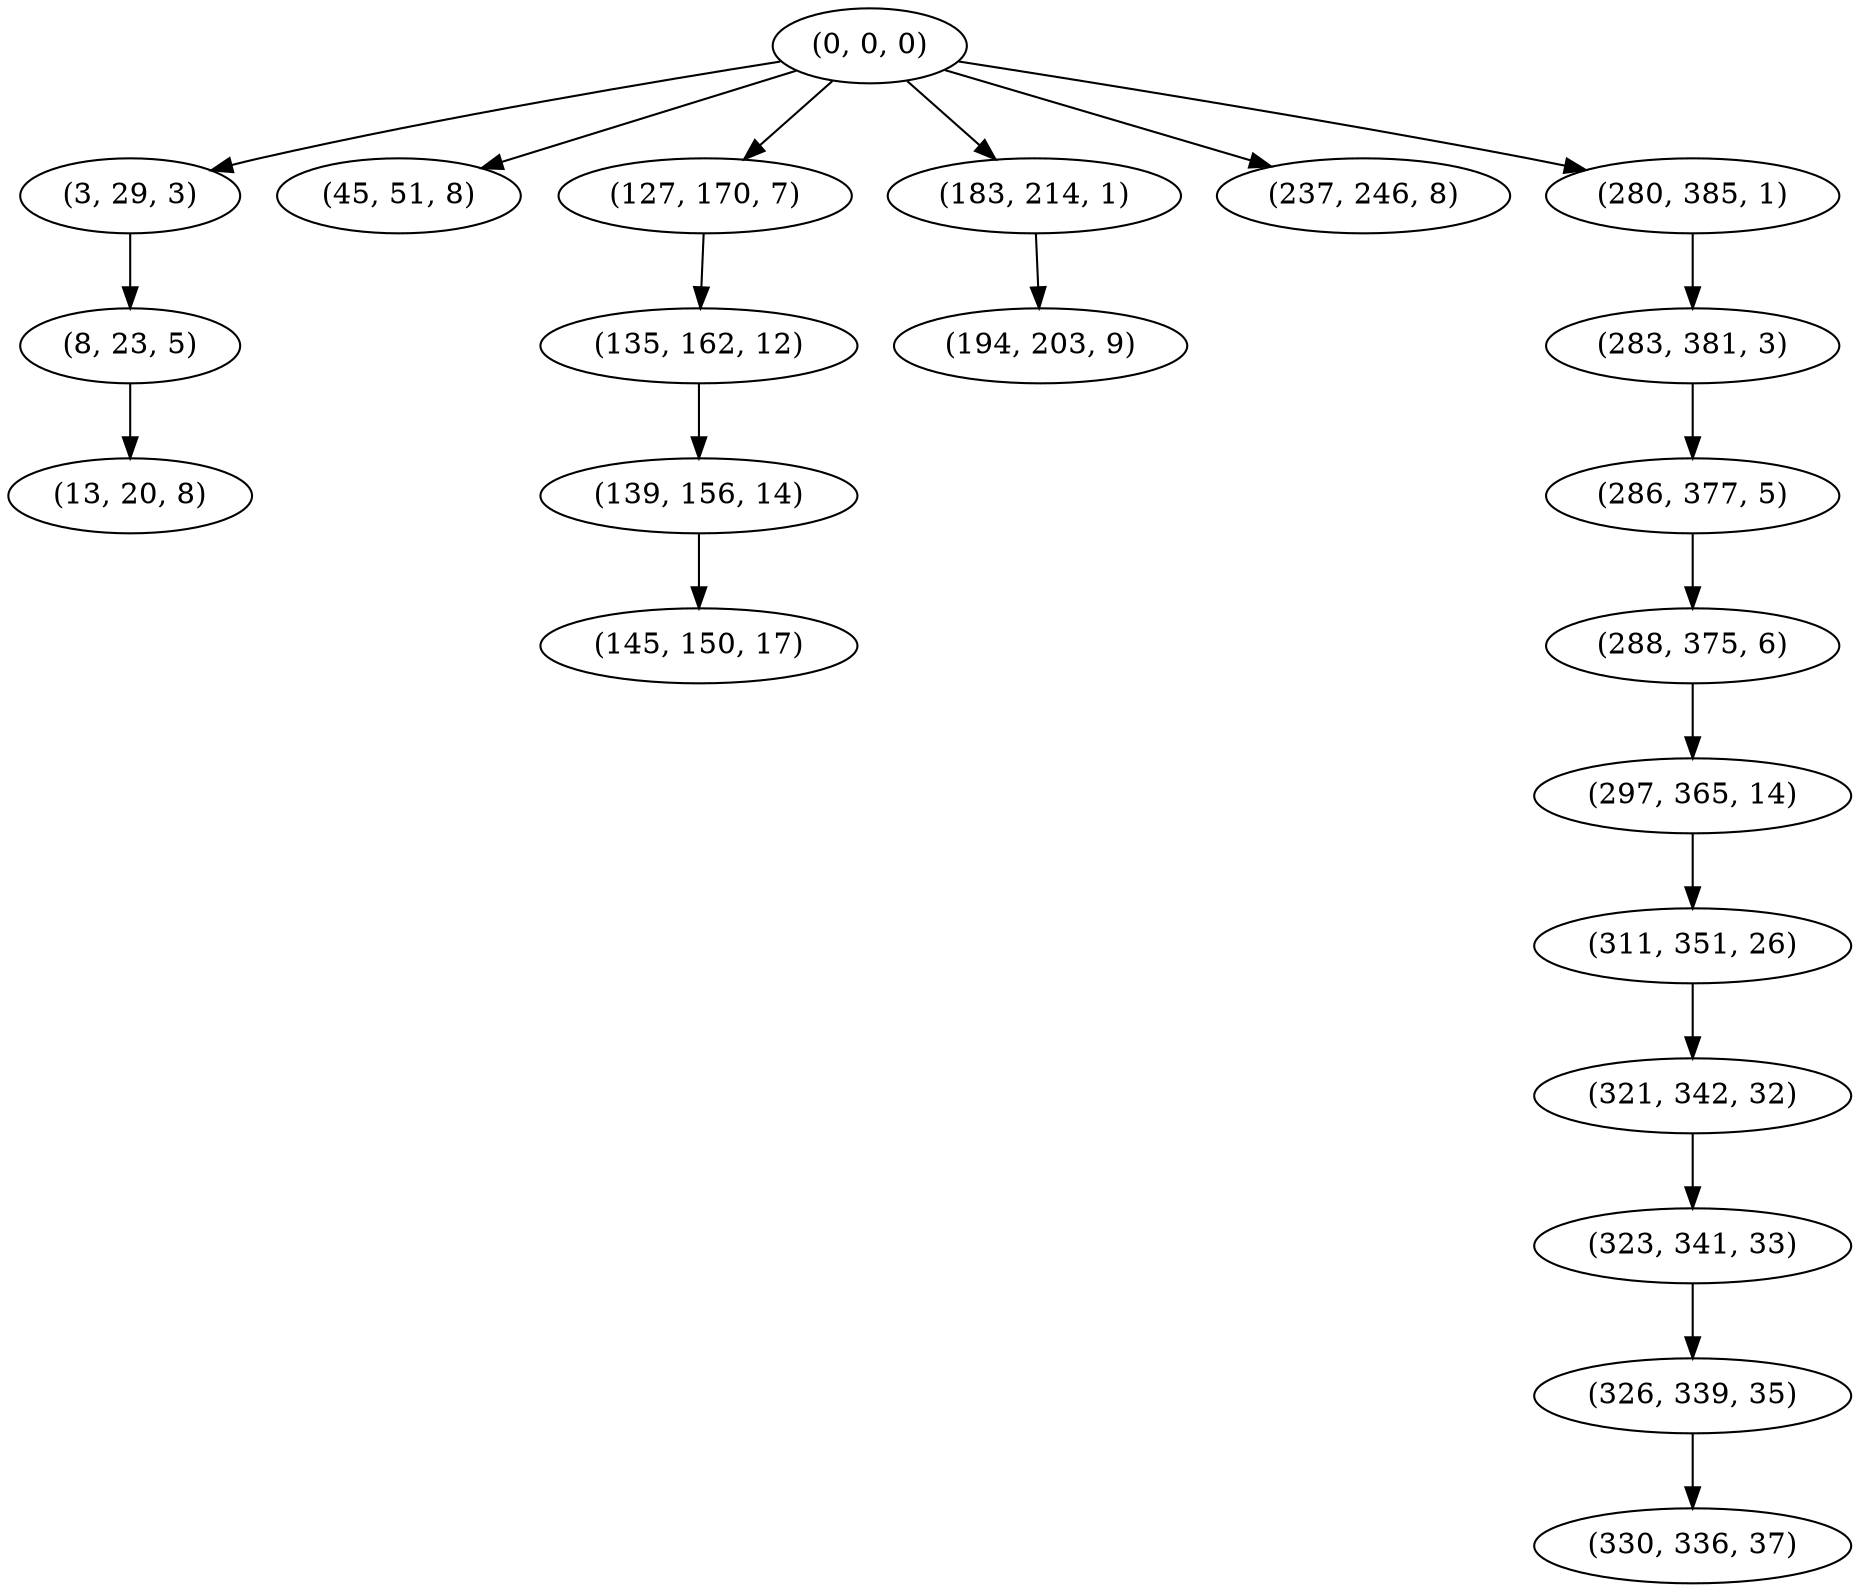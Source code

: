digraph tree {
    "(0, 0, 0)";
    "(3, 29, 3)";
    "(8, 23, 5)";
    "(13, 20, 8)";
    "(45, 51, 8)";
    "(127, 170, 7)";
    "(135, 162, 12)";
    "(139, 156, 14)";
    "(145, 150, 17)";
    "(183, 214, 1)";
    "(194, 203, 9)";
    "(237, 246, 8)";
    "(280, 385, 1)";
    "(283, 381, 3)";
    "(286, 377, 5)";
    "(288, 375, 6)";
    "(297, 365, 14)";
    "(311, 351, 26)";
    "(321, 342, 32)";
    "(323, 341, 33)";
    "(326, 339, 35)";
    "(330, 336, 37)";
    "(0, 0, 0)" -> "(3, 29, 3)";
    "(0, 0, 0)" -> "(45, 51, 8)";
    "(0, 0, 0)" -> "(127, 170, 7)";
    "(0, 0, 0)" -> "(183, 214, 1)";
    "(0, 0, 0)" -> "(237, 246, 8)";
    "(0, 0, 0)" -> "(280, 385, 1)";
    "(3, 29, 3)" -> "(8, 23, 5)";
    "(8, 23, 5)" -> "(13, 20, 8)";
    "(127, 170, 7)" -> "(135, 162, 12)";
    "(135, 162, 12)" -> "(139, 156, 14)";
    "(139, 156, 14)" -> "(145, 150, 17)";
    "(183, 214, 1)" -> "(194, 203, 9)";
    "(280, 385, 1)" -> "(283, 381, 3)";
    "(283, 381, 3)" -> "(286, 377, 5)";
    "(286, 377, 5)" -> "(288, 375, 6)";
    "(288, 375, 6)" -> "(297, 365, 14)";
    "(297, 365, 14)" -> "(311, 351, 26)";
    "(311, 351, 26)" -> "(321, 342, 32)";
    "(321, 342, 32)" -> "(323, 341, 33)";
    "(323, 341, 33)" -> "(326, 339, 35)";
    "(326, 339, 35)" -> "(330, 336, 37)";
}
